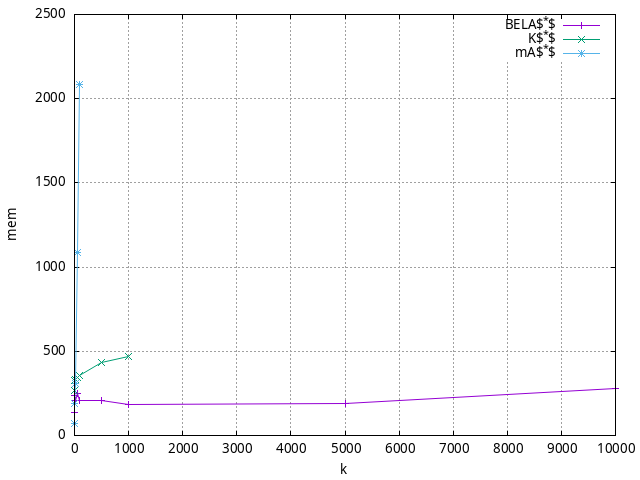 #!/usr/bin/gnuplot
# -*- coding: utf-8 -*-
#
# results/maps/unit/15/random512-15.heuristic.unit.mem.gnuplot
#
# Started on 04/02/2024 19:56:06
# Author: Carlos Linares López
set grid
set xlabel "k"
set ylabel "mem"

set terminal png enhanced font "Ariel,10"
set output 'random512-15.heuristic.unit.mem.png'

plot "-" title "BELA$^*$"      with linesp, "-" title "K$^*$"      with linesp, "-" title "mA$^*$"      with linesp

	1 138.87
	5 239.0
	10 206.0
	50 248.0
	100 206.0
	500 206.0
	1000 185.64
	5000 192.72
	10000 279.33
end
	1 265.52
	5 325.0
	10 330.49
	50 341.47
	100 355.83
	500 433.61
	1000 467.07
end
	1 72.72
	5 191.84
	10 311.4
	50 1089.38
	100 2087.03
end
